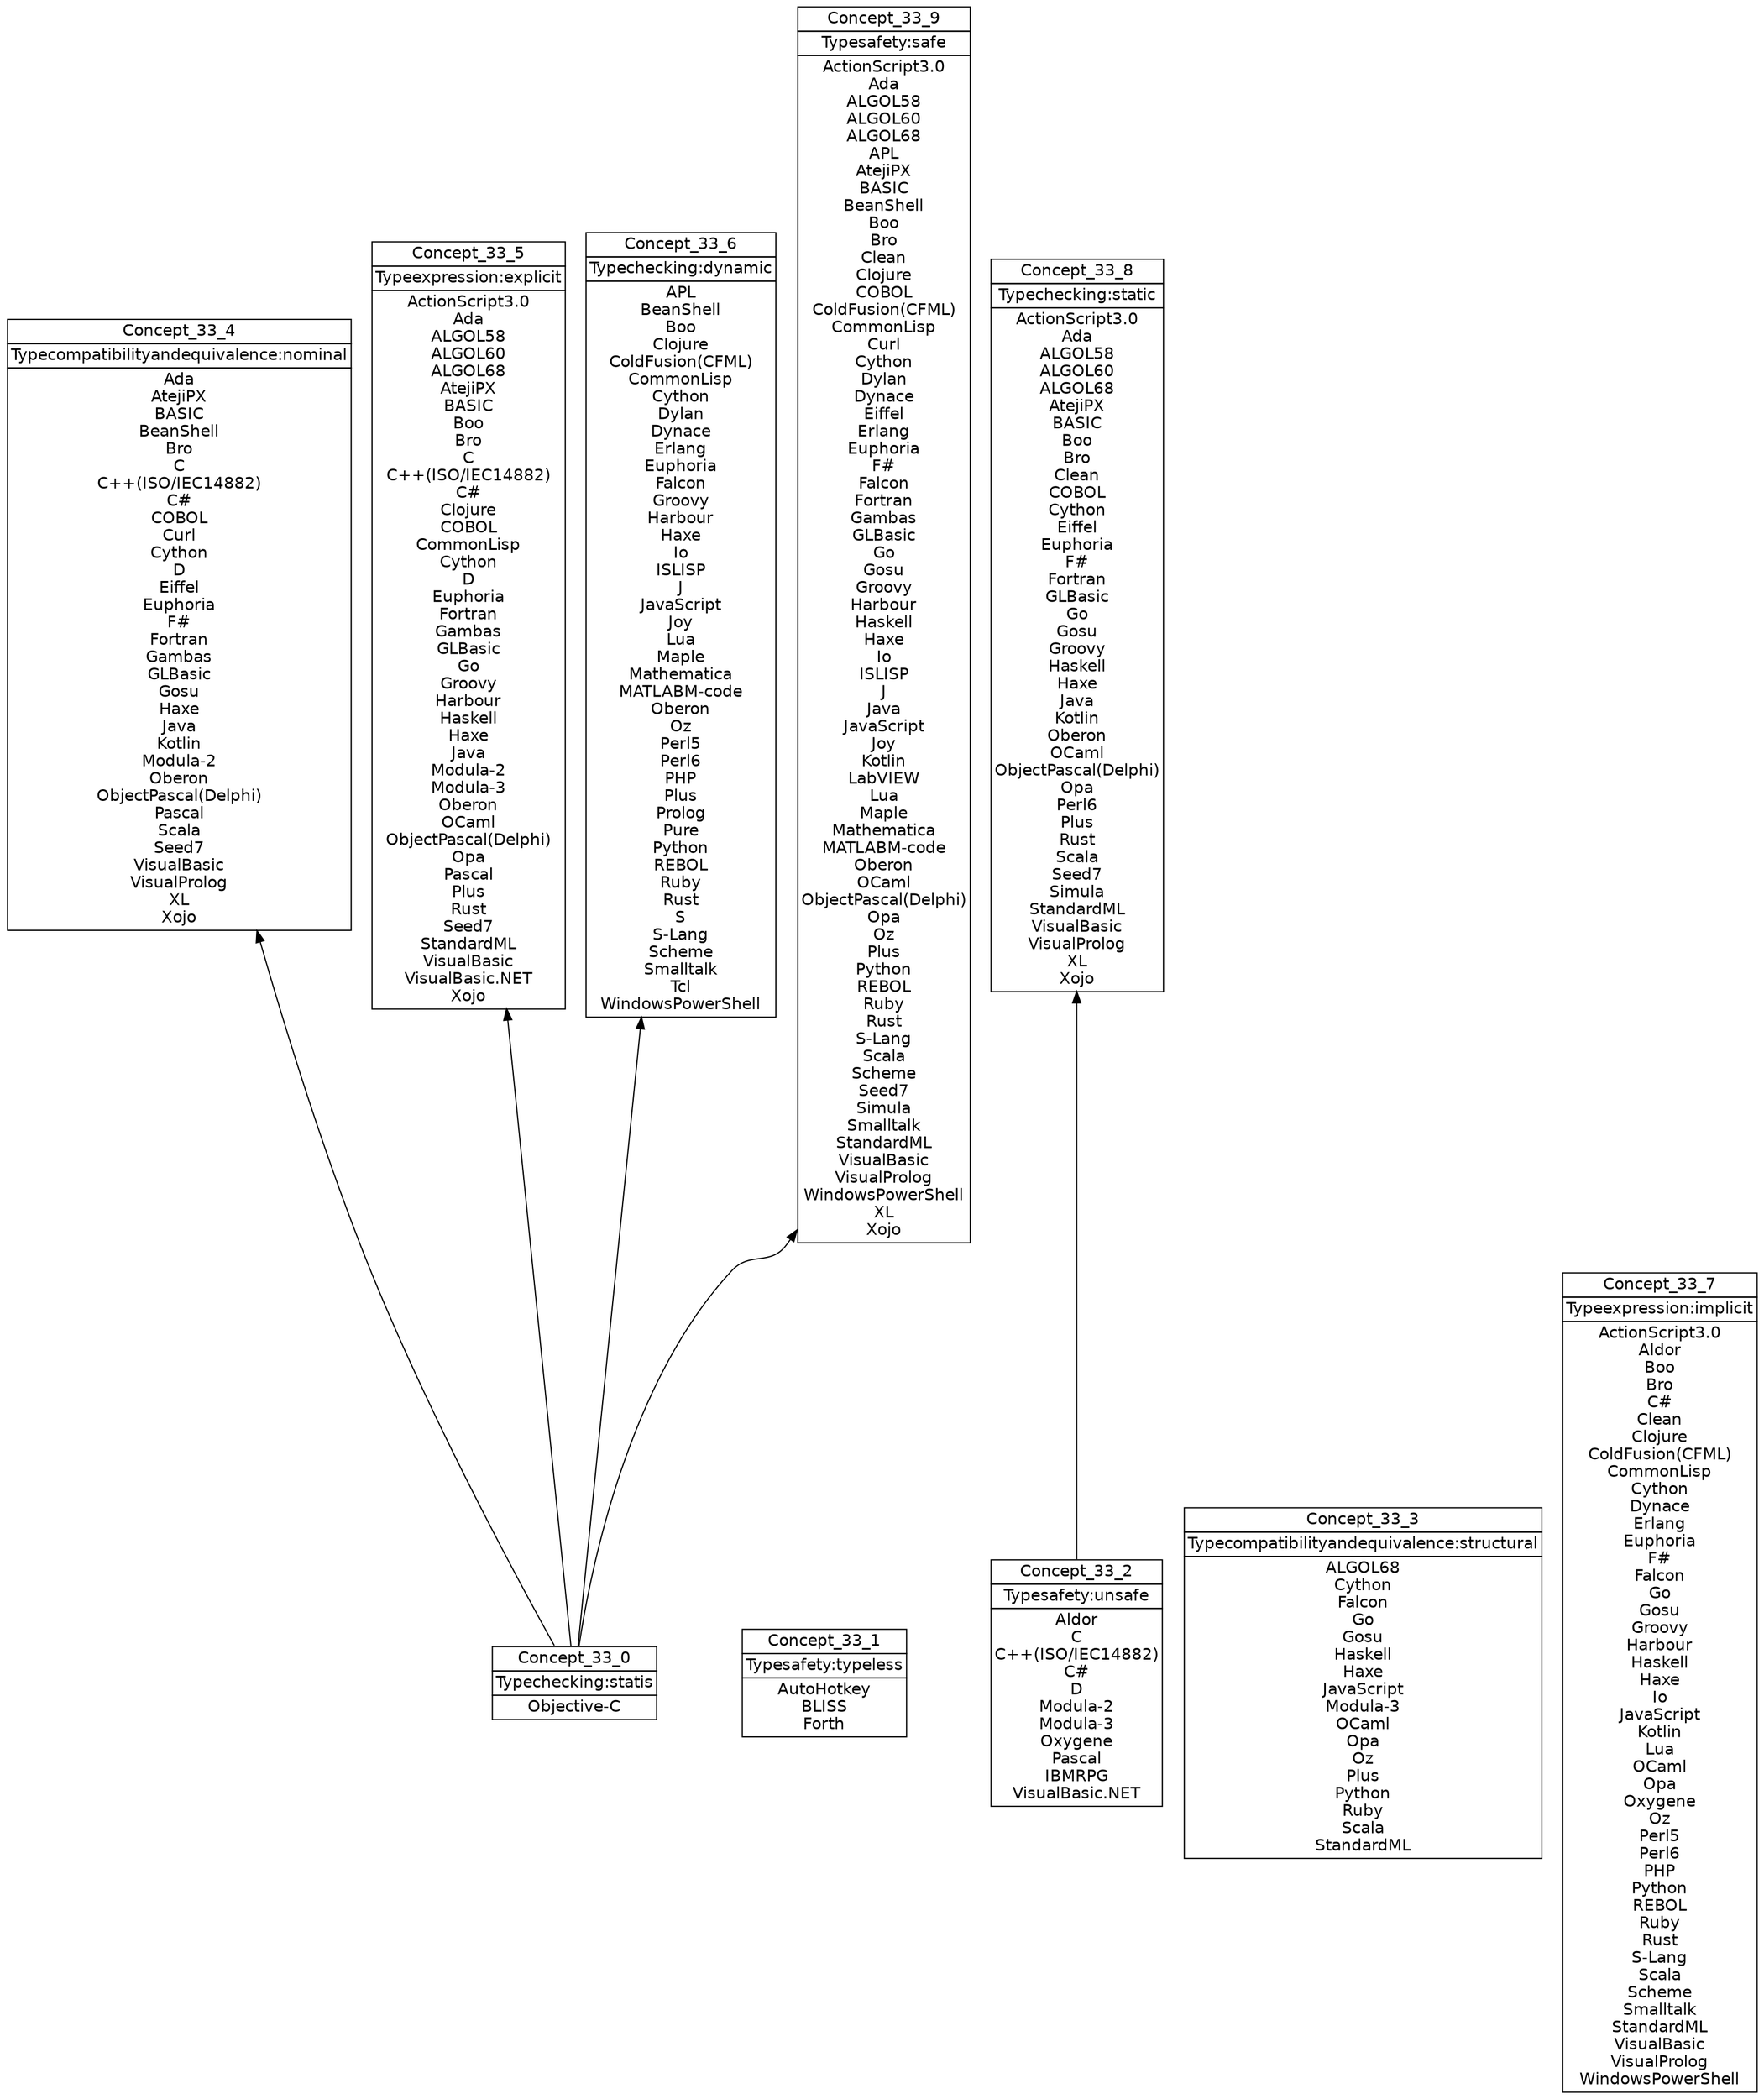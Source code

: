 digraph G { 
	rankdir=BT;
	margin=0;
	node [margin="0.03,0.03",fontname="DejaVu Sans"];
	ranksep=0.3;
	nodesep=0.2;
//graph[label="name:33,concept number:10,object number:90,attribute number:10"
8 [shape=none,label=<<table border="0" cellborder="1" cellspacing="0" port="p"><tr><td>Concept_33_0</td></tr><tr><td>Typechecking:statis<br/></td></tr><tr><td>Objective-C<br/></td></tr></table>>];
1 [shape=none,label=<<table border="0" cellborder="1" cellspacing="0" port="p"><tr><td>Concept_33_1</td></tr><tr><td>Typesafety:typeless<br/></td></tr><tr><td>AutoHotkey<br/>BLISS<br/>Forth<br/></td></tr></table>>];
2 [shape=none,label=<<table border="0" cellborder="1" cellspacing="0" port="p"><tr><td>Concept_33_2</td></tr><tr><td>Typesafety:unsafe<br/></td></tr><tr><td>Aldor<br/>C<br/>C++(ISO/IEC14882)<br/>C#<br/>D<br/>Modula-2<br/>Modula-3<br/>Oxygene<br/>Pascal<br/>IBMRPG<br/>VisualBasic.NET<br/></td></tr></table>>];
5 [shape=none,label=<<table border="0" cellborder="1" cellspacing="0" port="p"><tr><td>Concept_33_3</td></tr><tr><td>Typecompatibilityandequivalence:structural<br/></td></tr><tr><td>ALGOL68<br/>Cython<br/>Falcon<br/>Go<br/>Gosu<br/>Haskell<br/>Haxe<br/>JavaScript<br/>Modula-3<br/>OCaml<br/>Opa<br/>Oz<br/>Plus<br/>Python<br/>Ruby<br/>Scala<br/>StandardML<br/></td></tr></table>>];
6 [shape=none,label=<<table border="0" cellborder="1" cellspacing="0" port="p"><tr><td>Concept_33_4</td></tr><tr><td>Typecompatibilityandequivalence:nominal<br/></td></tr><tr><td>Ada<br/>AtejiPX<br/>BASIC<br/>BeanShell<br/>Bro<br/>C<br/>C++(ISO/IEC14882)<br/>C#<br/>COBOL<br/>Curl<br/>Cython<br/>D<br/>Eiffel<br/>Euphoria<br/>F#<br/>Fortran<br/>Gambas<br/>GLBasic<br/>Gosu<br/>Haxe<br/>Java<br/>Kotlin<br/>Modula-2<br/>Oberon<br/>ObjectPascal(Delphi)<br/>Pascal<br/>Scala<br/>Seed7<br/>VisualBasic<br/>VisualProlog<br/>XL<br/>Xojo<br/></td></tr></table>>];
3 [shape=none,label=<<table border="0" cellborder="1" cellspacing="0" port="p"><tr><td>Concept_33_5</td></tr><tr><td>Typeexpression:explicit<br/></td></tr><tr><td>ActionScript3.0<br/>Ada<br/>ALGOL58<br/>ALGOL60<br/>ALGOL68<br/>AtejiPX<br/>BASIC<br/>Boo<br/>Bro<br/>C<br/>C++(ISO/IEC14882)<br/>C#<br/>Clojure<br/>COBOL<br/>CommonLisp<br/>Cython<br/>D<br/>Euphoria<br/>Fortran<br/>Gambas<br/>GLBasic<br/>Go<br/>Groovy<br/>Harbour<br/>Haskell<br/>Haxe<br/>Java<br/>Modula-2<br/>Modula-3<br/>Oberon<br/>OCaml<br/>ObjectPascal(Delphi)<br/>Opa<br/>Pascal<br/>Plus<br/>Rust<br/>Seed7<br/>StandardML<br/>VisualBasic<br/>VisualBasic.NET<br/>Xojo<br/></td></tr></table>>];
7 [shape=none,label=<<table border="0" cellborder="1" cellspacing="0" port="p"><tr><td>Concept_33_6</td></tr><tr><td>Typechecking:dynamic<br/></td></tr><tr><td>APL<br/>BeanShell<br/>Boo<br/>Clojure<br/>ColdFusion(CFML)<br/>CommonLisp<br/>Cython<br/>Dylan<br/>Dynace<br/>Erlang<br/>Euphoria<br/>Falcon<br/>Groovy<br/>Harbour<br/>Haxe<br/>Io<br/>ISLISP<br/>J<br/>JavaScript<br/>Joy<br/>Lua<br/>Maple<br/>Mathematica<br/>MATLABM-code<br/>Oberon<br/>Oz<br/>Perl5<br/>Perl6<br/>PHP<br/>Plus<br/>Prolog<br/>Pure<br/>Python<br/>REBOL<br/>Ruby<br/>Rust<br/>S<br/>S-Lang<br/>Scheme<br/>Smalltalk<br/>Tcl<br/>WindowsPowerShell<br/></td></tr></table>>];
4 [shape=none,label=<<table border="0" cellborder="1" cellspacing="0" port="p"><tr><td>Concept_33_7</td></tr><tr><td>Typeexpression:implicit<br/></td></tr><tr><td>ActionScript3.0<br/>Aldor<br/>Boo<br/>Bro<br/>C#<br/>Clean<br/>Clojure<br/>ColdFusion(CFML)<br/>CommonLisp<br/>Cython<br/>Dynace<br/>Erlang<br/>Euphoria<br/>F#<br/>Falcon<br/>Go<br/>Gosu<br/>Groovy<br/>Harbour<br/>Haskell<br/>Haxe<br/>Io<br/>JavaScript<br/>Kotlin<br/>Lua<br/>OCaml<br/>Opa<br/>Oxygene<br/>Oz<br/>Perl5<br/>Perl6<br/>PHP<br/>Python<br/>REBOL<br/>Ruby<br/>Rust<br/>S-Lang<br/>Scala<br/>Scheme<br/>Smalltalk<br/>StandardML<br/>VisualBasic<br/>VisualProlog<br/>WindowsPowerShell<br/></td></tr></table>>];
0 [shape=none,label=<<table border="0" cellborder="1" cellspacing="0" port="p"><tr><td>Concept_33_9</td></tr><tr><td>Typesafety:safe<br/></td></tr><tr><td>ActionScript3.0<br/>Ada<br/>ALGOL58<br/>ALGOL60<br/>ALGOL68<br/>APL<br/>AtejiPX<br/>BASIC<br/>BeanShell<br/>Boo<br/>Bro<br/>Clean<br/>Clojure<br/>COBOL<br/>ColdFusion(CFML)<br/>CommonLisp<br/>Curl<br/>Cython<br/>Dylan<br/>Dynace<br/>Eiffel<br/>Erlang<br/>Euphoria<br/>F#<br/>Falcon<br/>Fortran<br/>Gambas<br/>GLBasic<br/>Go<br/>Gosu<br/>Groovy<br/>Harbour<br/>Haskell<br/>Haxe<br/>Io<br/>ISLISP<br/>J<br/>Java<br/>JavaScript<br/>Joy<br/>Kotlin<br/>LabVIEW<br/>Lua<br/>Maple<br/>Mathematica<br/>MATLABM-code<br/>Oberon<br/>OCaml<br/>ObjectPascal(Delphi)<br/>Opa<br/>Oz<br/>Plus<br/>Python<br/>REBOL<br/>Ruby<br/>Rust<br/>S-Lang<br/>Scala<br/>Scheme<br/>Seed7<br/>Simula<br/>Smalltalk<br/>StandardML<br/>VisualBasic<br/>VisualProlog<br/>WindowsPowerShell<br/>XL<br/>Xojo<br/></td></tr></table>>];
9 [shape=none,label=<<table border="0" cellborder="1" cellspacing="0" port="p"><tr><td>Concept_33_8</td></tr><tr><td>Typechecking:static<br/></td></tr><tr><td>ActionScript3.0<br/>Ada<br/>ALGOL58<br/>ALGOL60<br/>ALGOL68<br/>AtejiPX<br/>BASIC<br/>Boo<br/>Bro<br/>Clean<br/>COBOL<br/>Cython<br/>Eiffel<br/>Euphoria<br/>F#<br/>Fortran<br/>GLBasic<br/>Go<br/>Gosu<br/>Groovy<br/>Haskell<br/>Haxe<br/>Java<br/>Kotlin<br/>Oberon<br/>OCaml<br/>ObjectPascal(Delphi)<br/>Opa<br/>Perl6<br/>Plus<br/>Rust<br/>Scala<br/>Seed7<br/>Simula<br/>StandardML<br/>VisualBasic<br/>VisualProlog<br/>XL<br/>Xojo<br/></td></tr></table>>];
	8:p -> 6:p
	8:p -> 3:p
	8:p -> 7:p
	8:p -> 0:p
	2:p -> 9:p
}